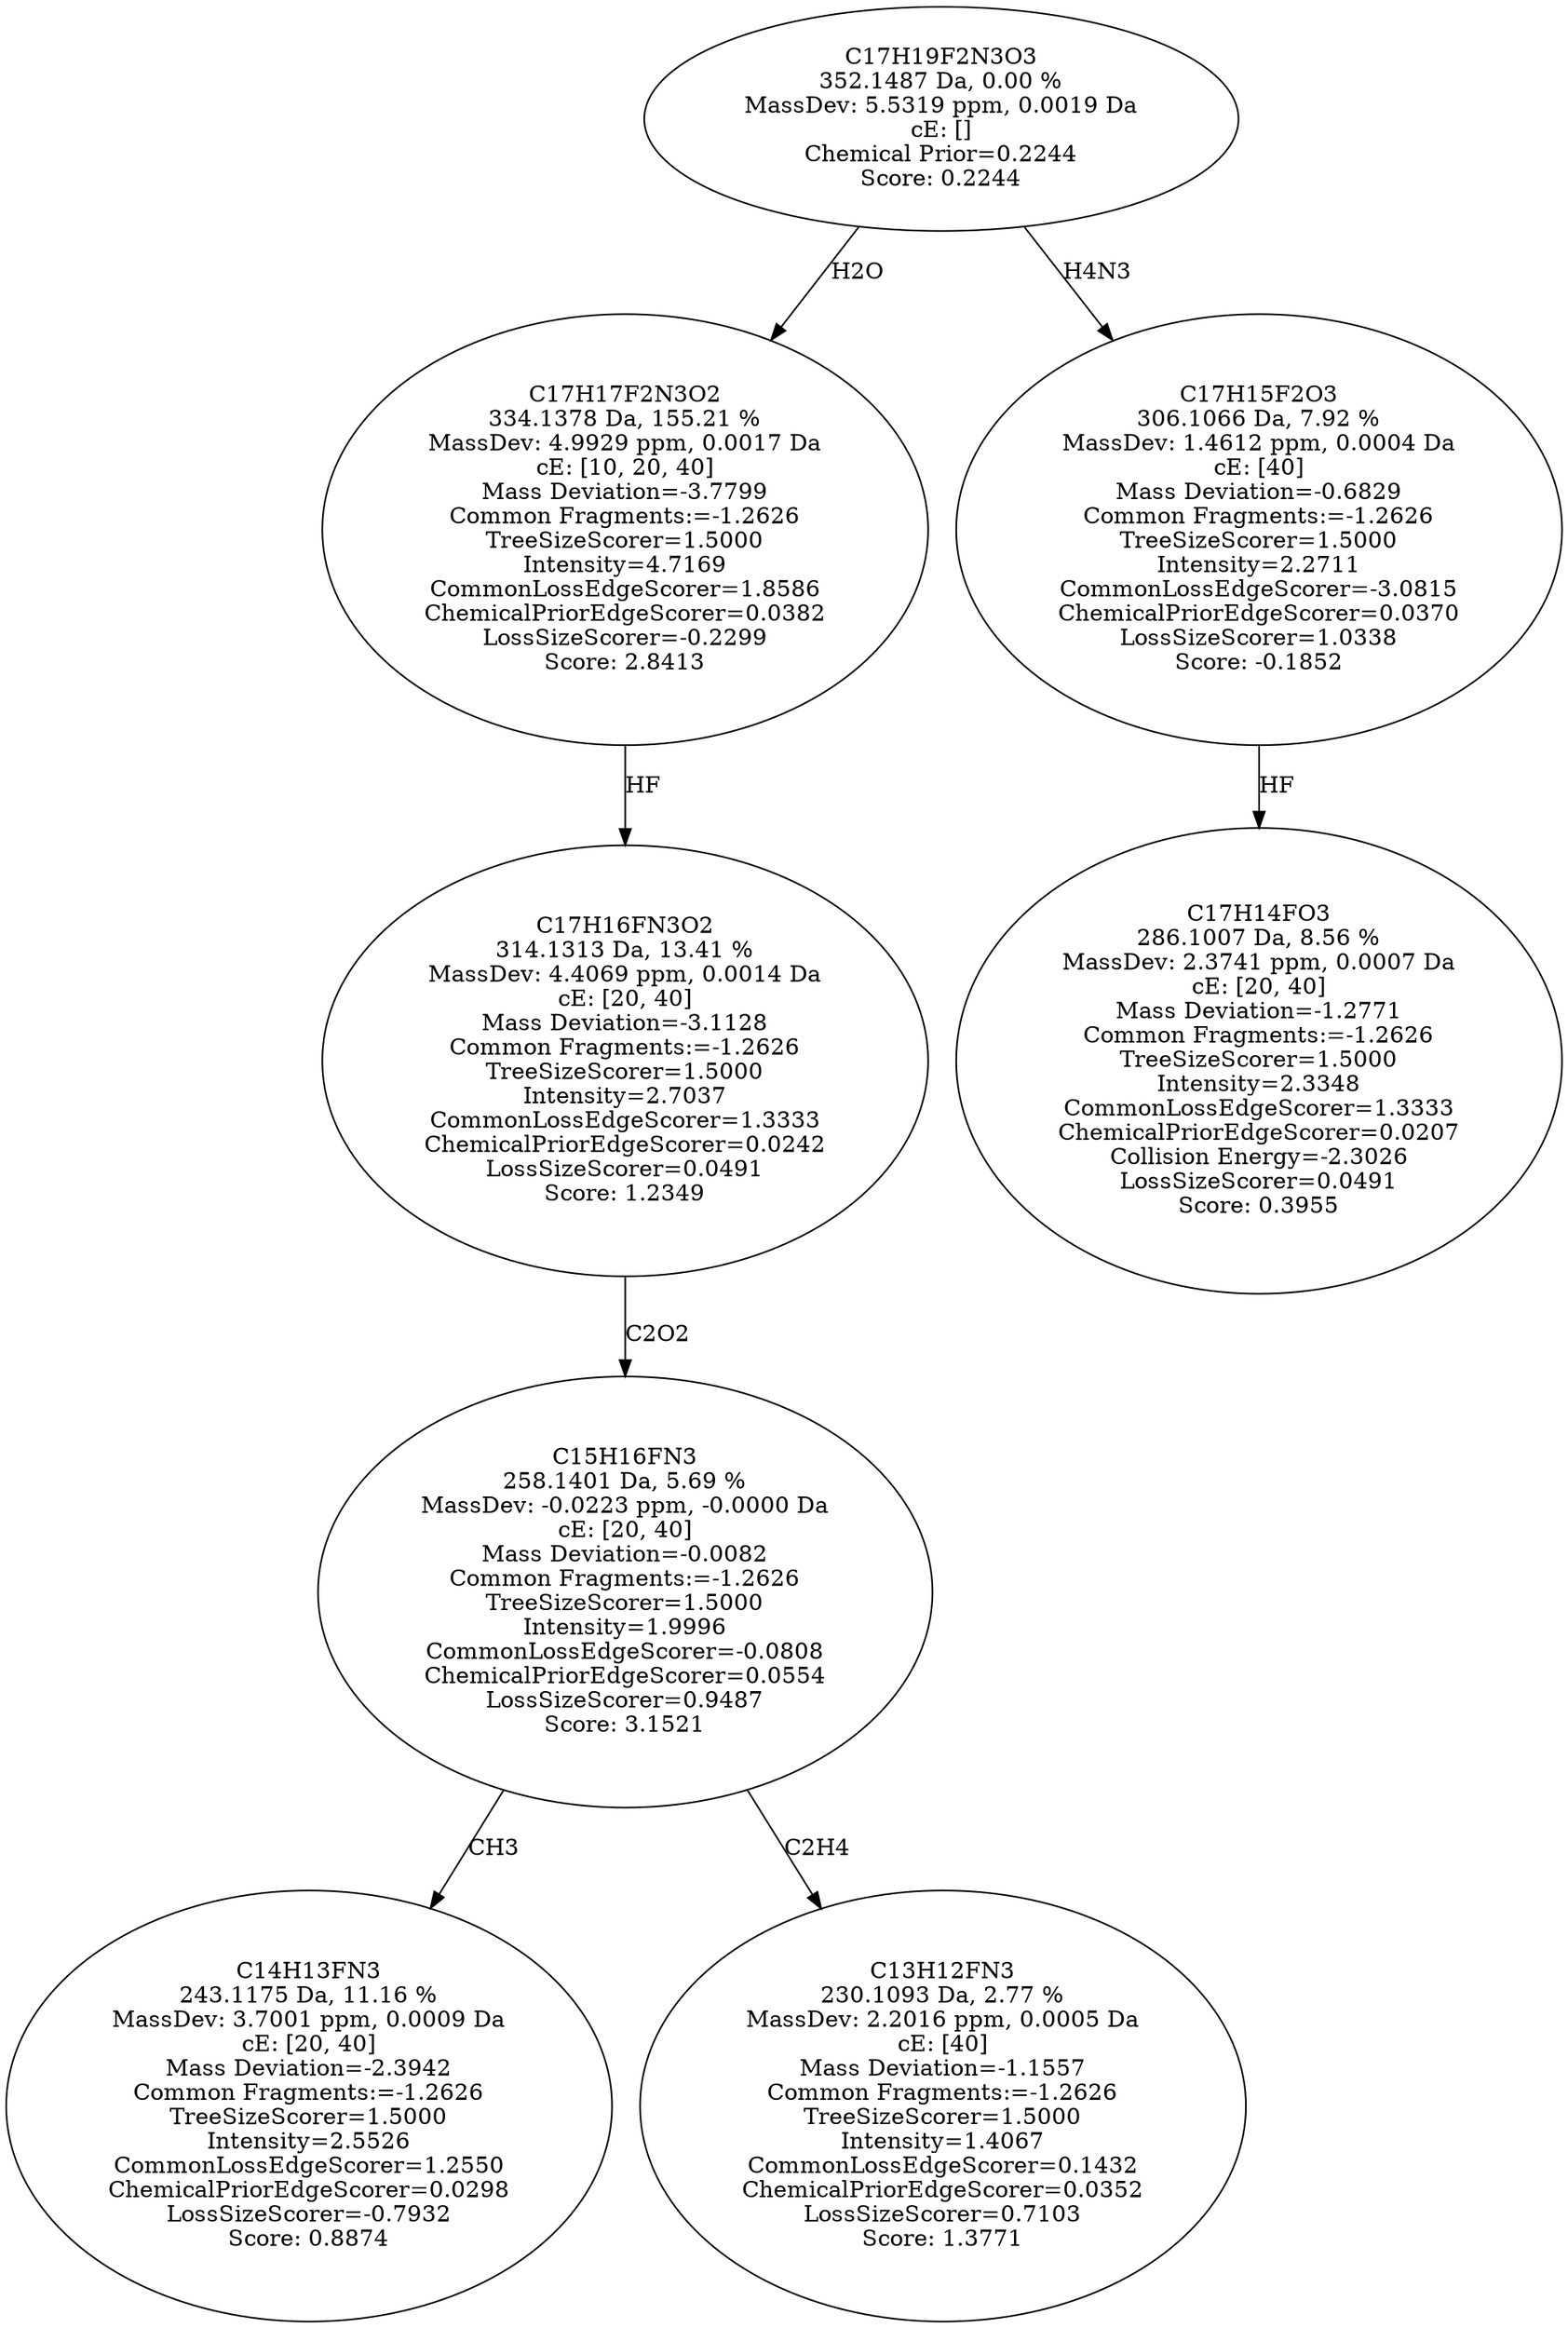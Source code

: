 strict digraph {
v1 [label="C14H13FN3\n243.1175 Da, 11.16 %\nMassDev: 3.7001 ppm, 0.0009 Da\ncE: [20, 40]\nMass Deviation=-2.3942\nCommon Fragments:=-1.2626\nTreeSizeScorer=1.5000\nIntensity=2.5526\nCommonLossEdgeScorer=1.2550\nChemicalPriorEdgeScorer=0.0298\nLossSizeScorer=-0.7932\nScore: 0.8874"];
v2 [label="C13H12FN3\n230.1093 Da, 2.77 %\nMassDev: 2.2016 ppm, 0.0005 Da\ncE: [40]\nMass Deviation=-1.1557\nCommon Fragments:=-1.2626\nTreeSizeScorer=1.5000\nIntensity=1.4067\nCommonLossEdgeScorer=0.1432\nChemicalPriorEdgeScorer=0.0352\nLossSizeScorer=0.7103\nScore: 1.3771"];
v3 [label="C15H16FN3\n258.1401 Da, 5.69 %\nMassDev: -0.0223 ppm, -0.0000 Da\ncE: [20, 40]\nMass Deviation=-0.0082\nCommon Fragments:=-1.2626\nTreeSizeScorer=1.5000\nIntensity=1.9996\nCommonLossEdgeScorer=-0.0808\nChemicalPriorEdgeScorer=0.0554\nLossSizeScorer=0.9487\nScore: 3.1521"];
v4 [label="C17H16FN3O2\n314.1313 Da, 13.41 %\nMassDev: 4.4069 ppm, 0.0014 Da\ncE: [20, 40]\nMass Deviation=-3.1128\nCommon Fragments:=-1.2626\nTreeSizeScorer=1.5000\nIntensity=2.7037\nCommonLossEdgeScorer=1.3333\nChemicalPriorEdgeScorer=0.0242\nLossSizeScorer=0.0491\nScore: 1.2349"];
v5 [label="C17H17F2N3O2\n334.1378 Da, 155.21 %\nMassDev: 4.9929 ppm, 0.0017 Da\ncE: [10, 20, 40]\nMass Deviation=-3.7799\nCommon Fragments:=-1.2626\nTreeSizeScorer=1.5000\nIntensity=4.7169\nCommonLossEdgeScorer=1.8586\nChemicalPriorEdgeScorer=0.0382\nLossSizeScorer=-0.2299\nScore: 2.8413"];
v6 [label="C17H14FO3\n286.1007 Da, 8.56 %\nMassDev: 2.3741 ppm, 0.0007 Da\ncE: [20, 40]\nMass Deviation=-1.2771\nCommon Fragments:=-1.2626\nTreeSizeScorer=1.5000\nIntensity=2.3348\nCommonLossEdgeScorer=1.3333\nChemicalPriorEdgeScorer=0.0207\nCollision Energy=-2.3026\nLossSizeScorer=0.0491\nScore: 0.3955"];
v7 [label="C17H15F2O3\n306.1066 Da, 7.92 %\nMassDev: 1.4612 ppm, 0.0004 Da\ncE: [40]\nMass Deviation=-0.6829\nCommon Fragments:=-1.2626\nTreeSizeScorer=1.5000\nIntensity=2.2711\nCommonLossEdgeScorer=-3.0815\nChemicalPriorEdgeScorer=0.0370\nLossSizeScorer=1.0338\nScore: -0.1852"];
v8 [label="C17H19F2N3O3\n352.1487 Da, 0.00 %\nMassDev: 5.5319 ppm, 0.0019 Da\ncE: []\nChemical Prior=0.2244\nScore: 0.2244"];
v3 -> v1 [label="CH3"];
v3 -> v2 [label="C2H4"];
v4 -> v3 [label="C2O2"];
v5 -> v4 [label="HF"];
v8 -> v5 [label="H2O"];
v7 -> v6 [label="HF"];
v8 -> v7 [label="H4N3"];
}